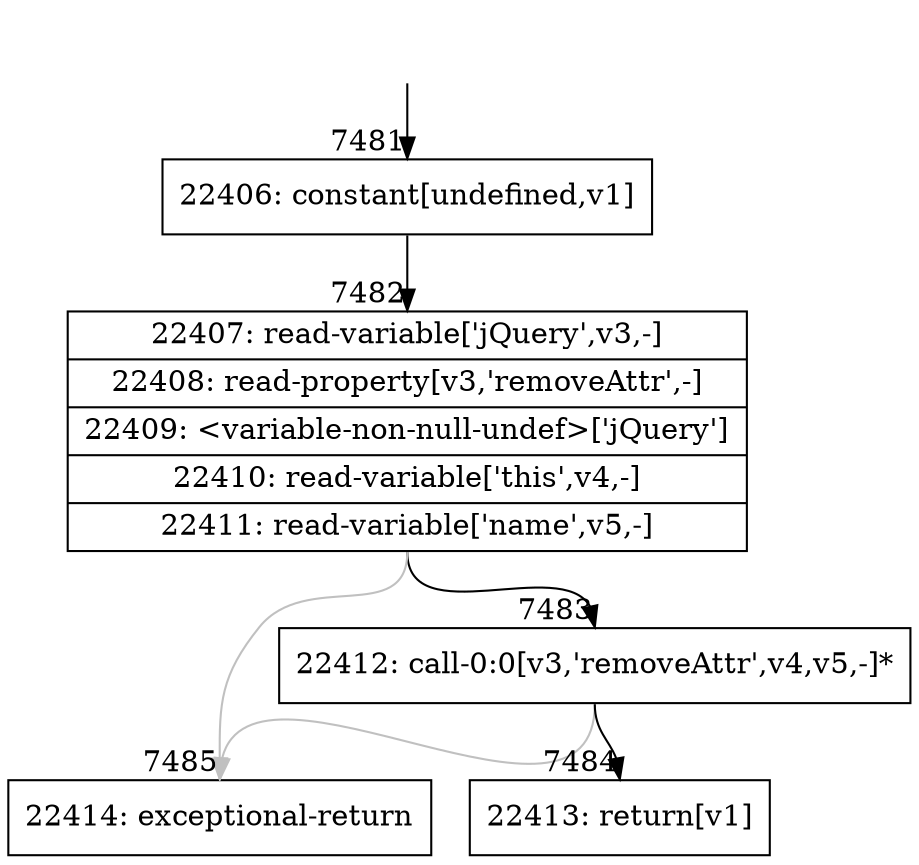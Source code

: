 digraph {
rankdir="TD"
BB_entry461[shape=none,label=""];
BB_entry461 -> BB7481 [tailport=s, headport=n, headlabel="    7481"]
BB7481 [shape=record label="{22406: constant[undefined,v1]}" ] 
BB7481 -> BB7482 [tailport=s, headport=n, headlabel="      7482"]
BB7482 [shape=record label="{22407: read-variable['jQuery',v3,-]|22408: read-property[v3,'removeAttr',-]|22409: \<variable-non-null-undef\>['jQuery']|22410: read-variable['this',v4,-]|22411: read-variable['name',v5,-]}" ] 
BB7482 -> BB7483 [tailport=s, headport=n, headlabel="      7483"]
BB7482 -> BB7485 [tailport=s, headport=n, color=gray, headlabel="      7485"]
BB7483 [shape=record label="{22412: call-0:0[v3,'removeAttr',v4,v5,-]*}" ] 
BB7483 -> BB7484 [tailport=s, headport=n, headlabel="      7484"]
BB7483 -> BB7485 [tailport=s, headport=n, color=gray]
BB7484 [shape=record label="{22413: return[v1]}" ] 
BB7485 [shape=record label="{22414: exceptional-return}" ] 
}
